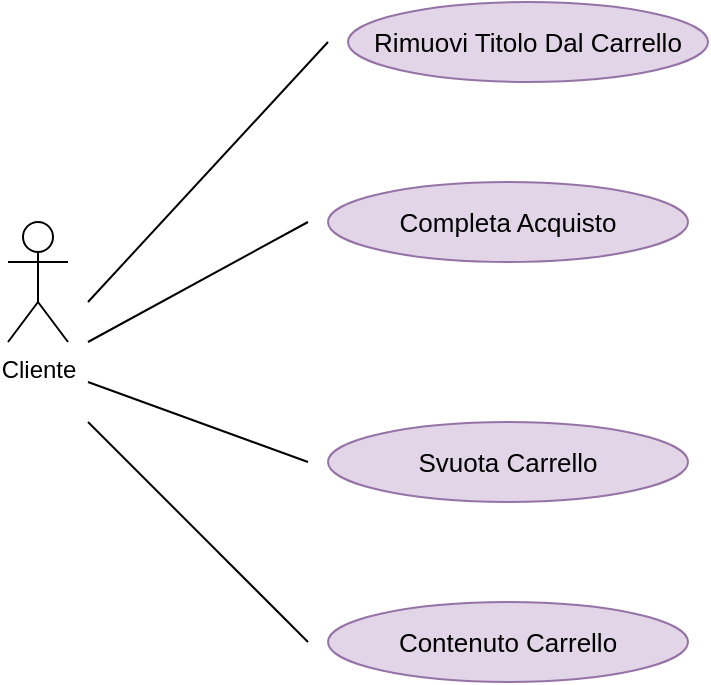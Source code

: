 <mxfile version="15.6.1" type="device"><diagram id="sy7OgmaM1dOIHEZq_QUT" name="Page-1"><mxGraphModel dx="2062" dy="1122" grid="1" gridSize="10" guides="1" tooltips="1" connect="1" arrows="1" fold="1" page="1" pageScale="1" pageWidth="827" pageHeight="1169" math="0" shadow="0"><root><mxCell id="0"/><mxCell id="1" parent="0"/><mxCell id="M-ICmSATzqUwVu1p2QBE-1" value="Cliente" style="shape=umlActor;verticalLabelPosition=bottom;verticalAlign=top;html=1;outlineConnect=0;" parent="1" vertex="1"><mxGeometry x="80" y="380" width="30" height="60" as="geometry"/></mxCell><mxCell id="M-ICmSATzqUwVu1p2QBE-3" value="&lt;font style=&quot;font-size: 13px&quot;&gt;Rimuovi Titolo Dal Carrello&lt;/font&gt;" style="ellipse;whiteSpace=wrap;html=1;fillColor=#e1d5e7;strokeColor=#9673a6;" parent="1" vertex="1"><mxGeometry x="250" y="270" width="180" height="40" as="geometry"/></mxCell><mxCell id="M-ICmSATzqUwVu1p2QBE-4" value="&lt;font style=&quot;font-size: 13px&quot;&gt;Completa Acquisto&lt;/font&gt;" style="ellipse;whiteSpace=wrap;html=1;fillColor=#e1d5e7;strokeColor=#9673a6;" parent="1" vertex="1"><mxGeometry x="240" y="360" width="180" height="40" as="geometry"/></mxCell><mxCell id="M-ICmSATzqUwVu1p2QBE-5" value="&lt;font style=&quot;font-size: 13px&quot;&gt;Svuota Carrello&lt;/font&gt;" style="ellipse;whiteSpace=wrap;html=1;fillColor=#e1d5e7;strokeColor=#9673a6;" parent="1" vertex="1"><mxGeometry x="240" y="480" width="180" height="40" as="geometry"/></mxCell><mxCell id="M-ICmSATzqUwVu1p2QBE-10" value="" style="endArrow=none;html=1;rounded=0;fontSize=13;" parent="1" edge="1"><mxGeometry width="50" height="50" relative="1" as="geometry"><mxPoint x="120" y="460" as="sourcePoint"/><mxPoint x="230" y="500" as="targetPoint"/></mxGeometry></mxCell><mxCell id="M-ICmSATzqUwVu1p2QBE-11" value="" style="endArrow=none;html=1;rounded=0;fontSize=13;" parent="1" edge="1"><mxGeometry width="50" height="50" relative="1" as="geometry"><mxPoint x="120" y="440" as="sourcePoint"/><mxPoint x="230" y="380" as="targetPoint"/></mxGeometry></mxCell><mxCell id="M-ICmSATzqUwVu1p2QBE-12" value="" style="endArrow=none;html=1;rounded=0;fontSize=13;" parent="1" edge="1"><mxGeometry width="50" height="50" relative="1" as="geometry"><mxPoint x="120" y="420" as="sourcePoint"/><mxPoint x="240" y="290" as="targetPoint"/></mxGeometry></mxCell><mxCell id="13za1cP8UXqftfQeJgxF-1" value="&lt;font style=&quot;font-size: 13px&quot;&gt;Contenuto Carrello&lt;/font&gt;" style="ellipse;whiteSpace=wrap;html=1;fillColor=#e1d5e7;strokeColor=#9673a6;" vertex="1" parent="1"><mxGeometry x="240" y="570" width="180" height="40" as="geometry"/></mxCell><mxCell id="13za1cP8UXqftfQeJgxF-2" value="" style="endArrow=none;html=1;rounded=0;fontSize=13;" edge="1" parent="1"><mxGeometry width="50" height="50" relative="1" as="geometry"><mxPoint x="120" y="480" as="sourcePoint"/><mxPoint x="230" y="590" as="targetPoint"/></mxGeometry></mxCell></root></mxGraphModel></diagram></mxfile>